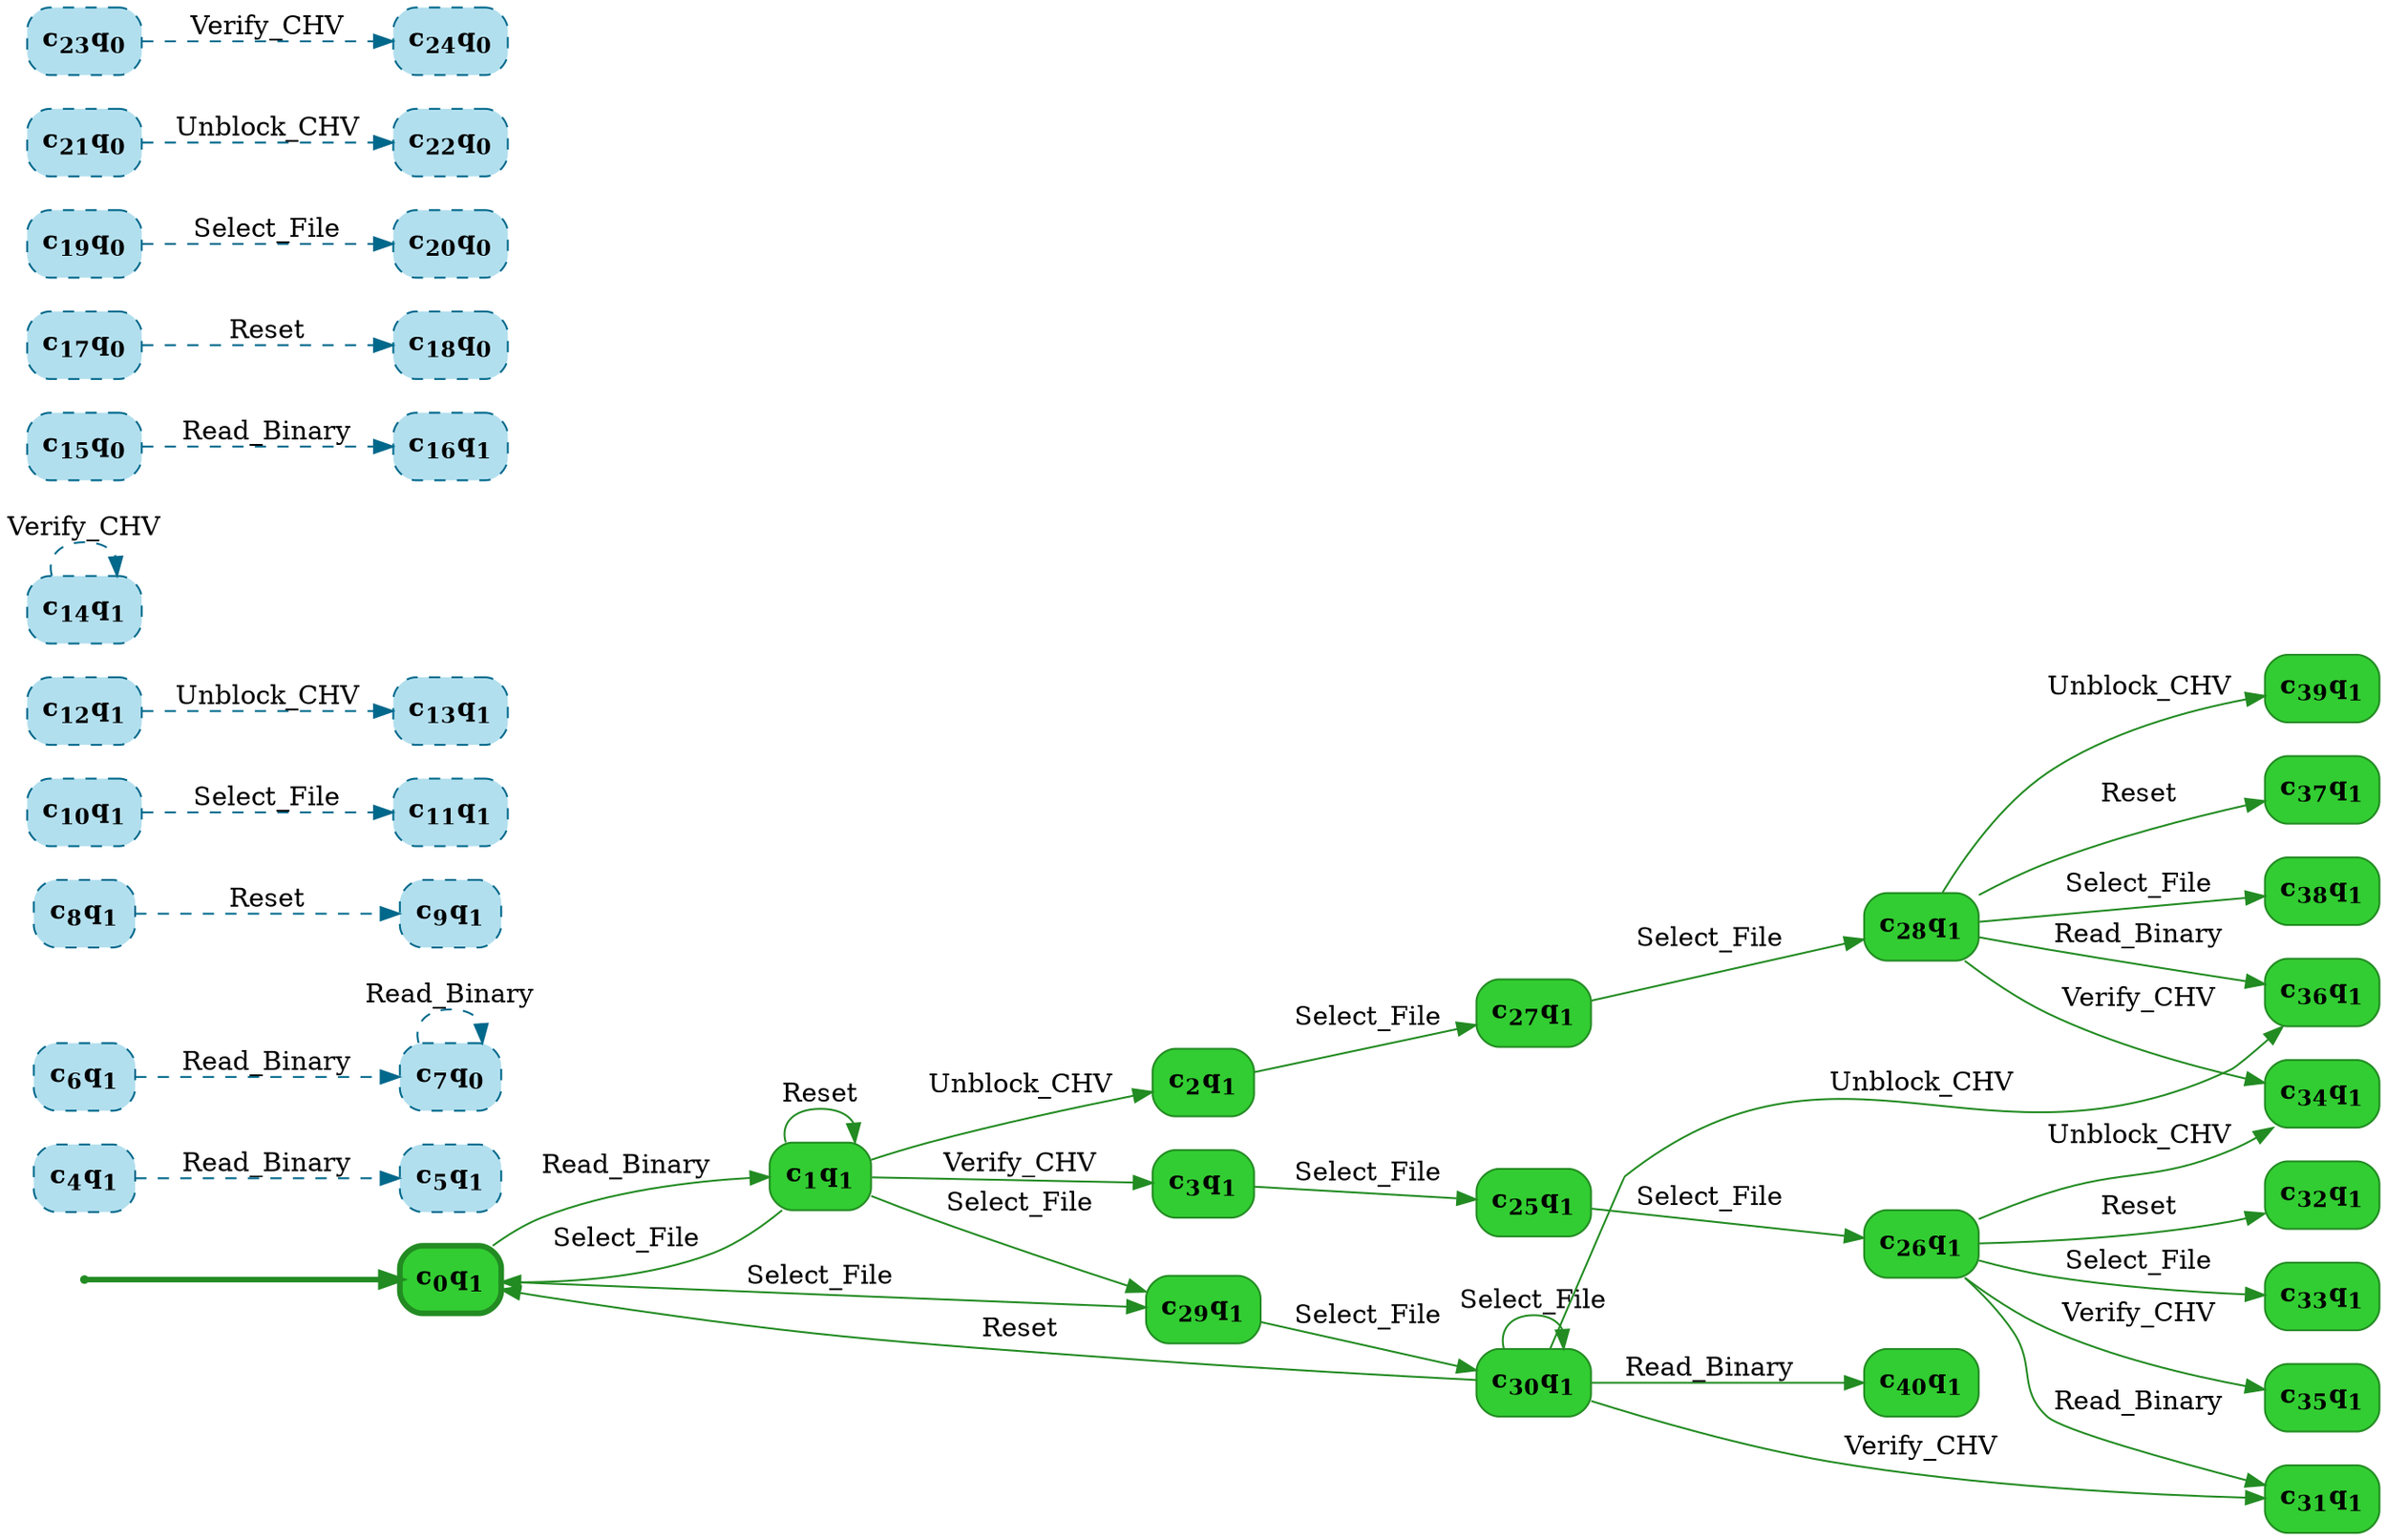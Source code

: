 digraph g {

	rankdir="LR"

	__invisible__[shape="point", color="forestgreen"]
	c0q1[label=<<b>c<sub>0</sub>q<sub>1</sub></b>>, shape="box", style="rounded, filled", fillcolor="limegreen", color="forestgreen", penwidth=3] // Initial
	c1q1[label=<<b>c<sub>1</sub>q<sub>1</sub></b>>, shape="box", style="rounded, filled", fillcolor="limegreen", color="forestgreen"]
	c2q1[label=<<b>c<sub>2</sub>q<sub>1</sub></b>>, shape="box", style="rounded, filled", fillcolor="limegreen", color="forestgreen"]
	c27q1[label=<<b>c<sub>27</sub>q<sub>1</sub></b>>, shape="box", style="rounded, filled", fillcolor="limegreen", color="forestgreen"]
	c28q1[label=<<b>c<sub>28</sub>q<sub>1</sub></b>>, shape="box", style="rounded, filled", fillcolor="limegreen", color="forestgreen"]
	c36q1[label=<<b>c<sub>36</sub>q<sub>1</sub></b>>, shape="box", style="rounded, filled", fillcolor="limegreen", color="forestgreen"]
	c37q1[label=<<b>c<sub>37</sub>q<sub>1</sub></b>>, shape="box", style="rounded, filled", fillcolor="limegreen", color="forestgreen"]
	c38q1[label=<<b>c<sub>38</sub>q<sub>1</sub></b>>, shape="box", style="rounded, filled", fillcolor="limegreen", color="forestgreen"]
	c39q1[label=<<b>c<sub>39</sub>q<sub>1</sub></b>>, shape="box", style="rounded, filled", fillcolor="limegreen", color="forestgreen"]
	c34q1[label=<<b>c<sub>34</sub>q<sub>1</sub></b>>, shape="box", style="rounded, filled", fillcolor="limegreen", color="forestgreen"]
	c3q1[label=<<b>c<sub>3</sub>q<sub>1</sub></b>>, shape="box", style="rounded, filled", fillcolor="limegreen", color="forestgreen"]
	c25q1[label=<<b>c<sub>25</sub>q<sub>1</sub></b>>, shape="box", style="rounded, filled", fillcolor="limegreen", color="forestgreen"]
	c26q1[label=<<b>c<sub>26</sub>q<sub>1</sub></b>>, shape="box", style="rounded, filled", fillcolor="limegreen", color="forestgreen"]
	c31q1[label=<<b>c<sub>31</sub>q<sub>1</sub></b>>, shape="box", style="rounded, filled", fillcolor="limegreen", color="forestgreen"]
	c32q1[label=<<b>c<sub>32</sub>q<sub>1</sub></b>>, shape="box", style="rounded, filled", fillcolor="limegreen", color="forestgreen"]
	c33q1[label=<<b>c<sub>33</sub>q<sub>1</sub></b>>, shape="box", style="rounded, filled", fillcolor="limegreen", color="forestgreen"]
	c35q1[label=<<b>c<sub>35</sub>q<sub>1</sub></b>>, shape="box", style="rounded, filled", fillcolor="limegreen", color="forestgreen"]
	c29q1[label=<<b>c<sub>29</sub>q<sub>1</sub></b>>, shape="box", style="rounded, filled", fillcolor="limegreen", color="forestgreen"]
	c30q1[label=<<b>c<sub>30</sub>q<sub>1</sub></b>>, shape="box", style="rounded, filled", fillcolor="limegreen", color="forestgreen"]
	c40q1[label=<<b>c<sub>40</sub>q<sub>1</sub></b>>, shape="box", style="rounded, filled", fillcolor="limegreen", color="forestgreen"]
	c4q1[label=<<b>c<sub>4</sub>q<sub>1</sub></b>>, shape="box", style="rounded, filled, dashed", fillcolor="lightblue2", color="deepskyblue4"]
	c5q1[label=<<b>c<sub>5</sub>q<sub>1</sub></b>>, shape="box", style="rounded, filled, dashed", fillcolor="lightblue2", color="deepskyblue4"]
	c6q1[label=<<b>c<sub>6</sub>q<sub>1</sub></b>>, shape="box", style="rounded, filled, dashed", fillcolor="lightblue2", color="deepskyblue4"]
	c7q0[label=<<b>c<sub>7</sub>q<sub>0</sub></b>>, shape="box", style="rounded, filled, dashed", fillcolor="lightblue2", color="deepskyblue4"]
	c8q1[label=<<b>c<sub>8</sub>q<sub>1</sub></b>>, shape="box", style="rounded, filled, dashed", fillcolor="lightblue2", color="deepskyblue4"]
	c9q1[label=<<b>c<sub>9</sub>q<sub>1</sub></b>>, shape="box", style="rounded, filled, dashed", fillcolor="lightblue2", color="deepskyblue4"]
	c10q1[label=<<b>c<sub>10</sub>q<sub>1</sub></b>>, shape="box", style="rounded, filled, dashed", fillcolor="lightblue2", color="deepskyblue4"]
	c11q1[label=<<b>c<sub>11</sub>q<sub>1</sub></b>>, shape="box", style="rounded, filled, dashed", fillcolor="lightblue2", color="deepskyblue4"]
	c12q1[label=<<b>c<sub>12</sub>q<sub>1</sub></b>>, shape="box", style="rounded, filled, dashed", fillcolor="lightblue2", color="deepskyblue4"]
	c13q1[label=<<b>c<sub>13</sub>q<sub>1</sub></b>>, shape="box", style="rounded, filled, dashed", fillcolor="lightblue2", color="deepskyblue4"]
	c14q1[label=<<b>c<sub>14</sub>q<sub>1</sub></b>>, shape="box", style="rounded, filled, dashed", fillcolor="lightblue2", color="deepskyblue4"]
	c15q0[label=<<b>c<sub>15</sub>q<sub>0</sub></b>>, shape="box", style="rounded, filled, dashed", fillcolor="lightblue2", color="deepskyblue4"]
	c16q1[label=<<b>c<sub>16</sub>q<sub>1</sub></b>>, shape="box", style="rounded, filled, dashed", fillcolor="lightblue2", color="deepskyblue4"]
	c17q0[label=<<b>c<sub>17</sub>q<sub>0</sub></b>>, shape="box", style="rounded, filled, dashed", fillcolor="lightblue2", color="deepskyblue4"]
	c18q0[label=<<b>c<sub>18</sub>q<sub>0</sub></b>>, shape="box", style="rounded, filled, dashed", fillcolor="lightblue2", color="deepskyblue4"]
	c19q0[label=<<b>c<sub>19</sub>q<sub>0</sub></b>>, shape="box", style="rounded, filled, dashed", fillcolor="lightblue2", color="deepskyblue4"]
	c20q0[label=<<b>c<sub>20</sub>q<sub>0</sub></b>>, shape="box", style="rounded, filled, dashed", fillcolor="lightblue2", color="deepskyblue4"]
	c21q0[label=<<b>c<sub>21</sub>q<sub>0</sub></b>>, shape="box", style="rounded, filled, dashed", fillcolor="lightblue2", color="deepskyblue4"]
	c22q0[label=<<b>c<sub>22</sub>q<sub>0</sub></b>>, shape="box", style="rounded, filled, dashed", fillcolor="lightblue2", color="deepskyblue4"]
	c23q0[label=<<b>c<sub>23</sub>q<sub>0</sub></b>>, shape="box", style="rounded, filled, dashed", fillcolor="lightblue2", color="deepskyblue4"]
	c24q0[label=<<b>c<sub>24</sub>q<sub>0</sub></b>>, shape="box", style="rounded, filled, dashed", fillcolor="lightblue2", color="deepskyblue4"]

	__invisible__ -> c0q1[penwidth=3, color="forestgreen"]
	c0q1 -> c1q1[label=<Read_Binary>, color="forestgreen"]
	c1q1 -> c1q1[label=<Reset>, color="forestgreen"]
	c1q1 -> c0q1[label=<Select_File>, color="forestgreen"]
	c1q1 -> c2q1[label=<Unblock_CHV>, color="forestgreen"]
	c2q1 -> c27q1[label=<Select_File>, color="forestgreen"]
	c27q1 -> c28q1[label=<Select_File>, color="forestgreen"]
	c28q1 -> c36q1[label=<Read_Binary>, color="forestgreen"]
	c28q1 -> c37q1[label=<Reset>, color="forestgreen"]
	c28q1 -> c38q1[label=<Select_File>, color="forestgreen"]
	c28q1 -> c39q1[label=<Unblock_CHV>, color="forestgreen"]
	c28q1 -> c34q1[label=<Verify_CHV>, color="forestgreen"]
	c1q1 -> c3q1[label=<Verify_CHV>, color="forestgreen"]
	c3q1 -> c25q1[label=<Select_File>, color="forestgreen"]
	c25q1 -> c26q1[label=<Select_File>, color="forestgreen"]
	c26q1 -> c31q1[label=<Read_Binary>, color="forestgreen"]
	c26q1 -> c32q1[label=<Reset>, color="forestgreen"]
	c26q1 -> c33q1[label=<Select_File>, color="forestgreen"]
	c26q1 -> c34q1[label=<Unblock_CHV>, color="forestgreen"]
	c26q1 -> c35q1[label=<Verify_CHV>, color="forestgreen"]
	c1q1 -> c29q1[label=<Select_File>, color="forestgreen"]
	c29q1 -> c30q1[label=<Select_File>, color="forestgreen"]
	c30q1 -> c40q1[label=<Read_Binary>, color="forestgreen"]
	c30q1 -> c0q1[label=<Reset>, color="forestgreen"]
	c30q1 -> c30q1[label=<Select_File>, color="forestgreen"]
	c30q1 -> c36q1[label=<Unblock_CHV>, color="forestgreen"]
	c30q1 -> c31q1[label=<Verify_CHV>, color="forestgreen"]
	c0q1 -> c29q1[label=<Select_File>, color="forestgreen"]
	c4q1 -> c5q1[label=<Read_Binary>, color="deepskyblue4", style="dashed"]
	c6q1 -> c7q0[label=<Read_Binary>, color="deepskyblue4", style="dashed"]
	c8q1 -> c9q1[label=<Reset>, color="deepskyblue4", style="dashed"]
	c10q1 -> c11q1[label=<Select_File>, color="deepskyblue4", style="dashed"]
	c12q1 -> c13q1[label=<Unblock_CHV>, color="deepskyblue4", style="dashed"]
	c14q1 -> c14q1[label=<Verify_CHV>, color="deepskyblue4", style="dashed"]
	c7q0 -> c7q0[label=<Read_Binary>, color="deepskyblue4", style="dashed"]
	c15q0 -> c16q1[label=<Read_Binary>, color="deepskyblue4", style="dashed"]
	c17q0 -> c18q0[label=<Reset>, color="deepskyblue4", style="dashed"]
	c19q0 -> c20q0[label=<Select_File>, color="deepskyblue4", style="dashed"]
	c21q0 -> c22q0[label=<Unblock_CHV>, color="deepskyblue4", style="dashed"]
	c23q0 -> c24q0[label=<Verify_CHV>, color="deepskyblue4", style="dashed"]

}
